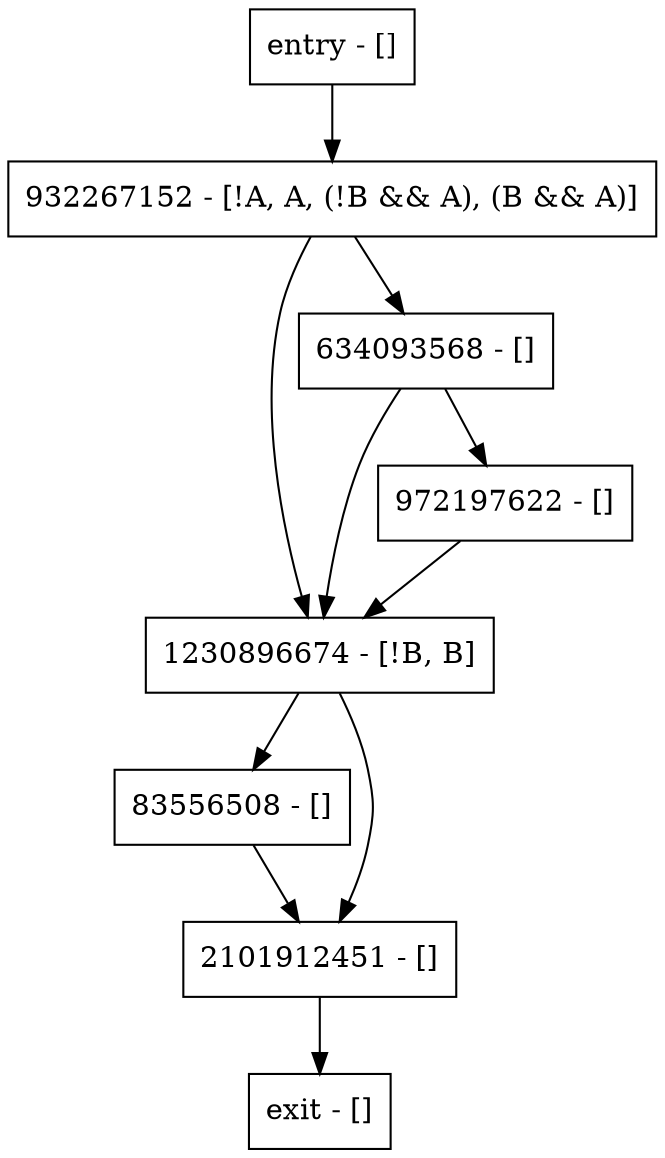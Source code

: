digraph main {
node [shape=record];
entry [label="entry - []"];
exit [label="exit - []"];
1230896674 [label="1230896674 - [!B, B]"];
972197622 [label="972197622 - []"];
932267152 [label="932267152 - [!A, A, (!B && A), (B && A)]"];
83556508 [label="83556508 - []"];
634093568 [label="634093568 - []"];
2101912451 [label="2101912451 - []"];
entry;
exit;
entry -> 932267152;
1230896674 -> 83556508;
1230896674 -> 2101912451;
972197622 -> 1230896674;
932267152 -> 1230896674;
932267152 -> 634093568;
83556508 -> 2101912451;
634093568 -> 1230896674;
634093568 -> 972197622;
2101912451 -> exit;
}
